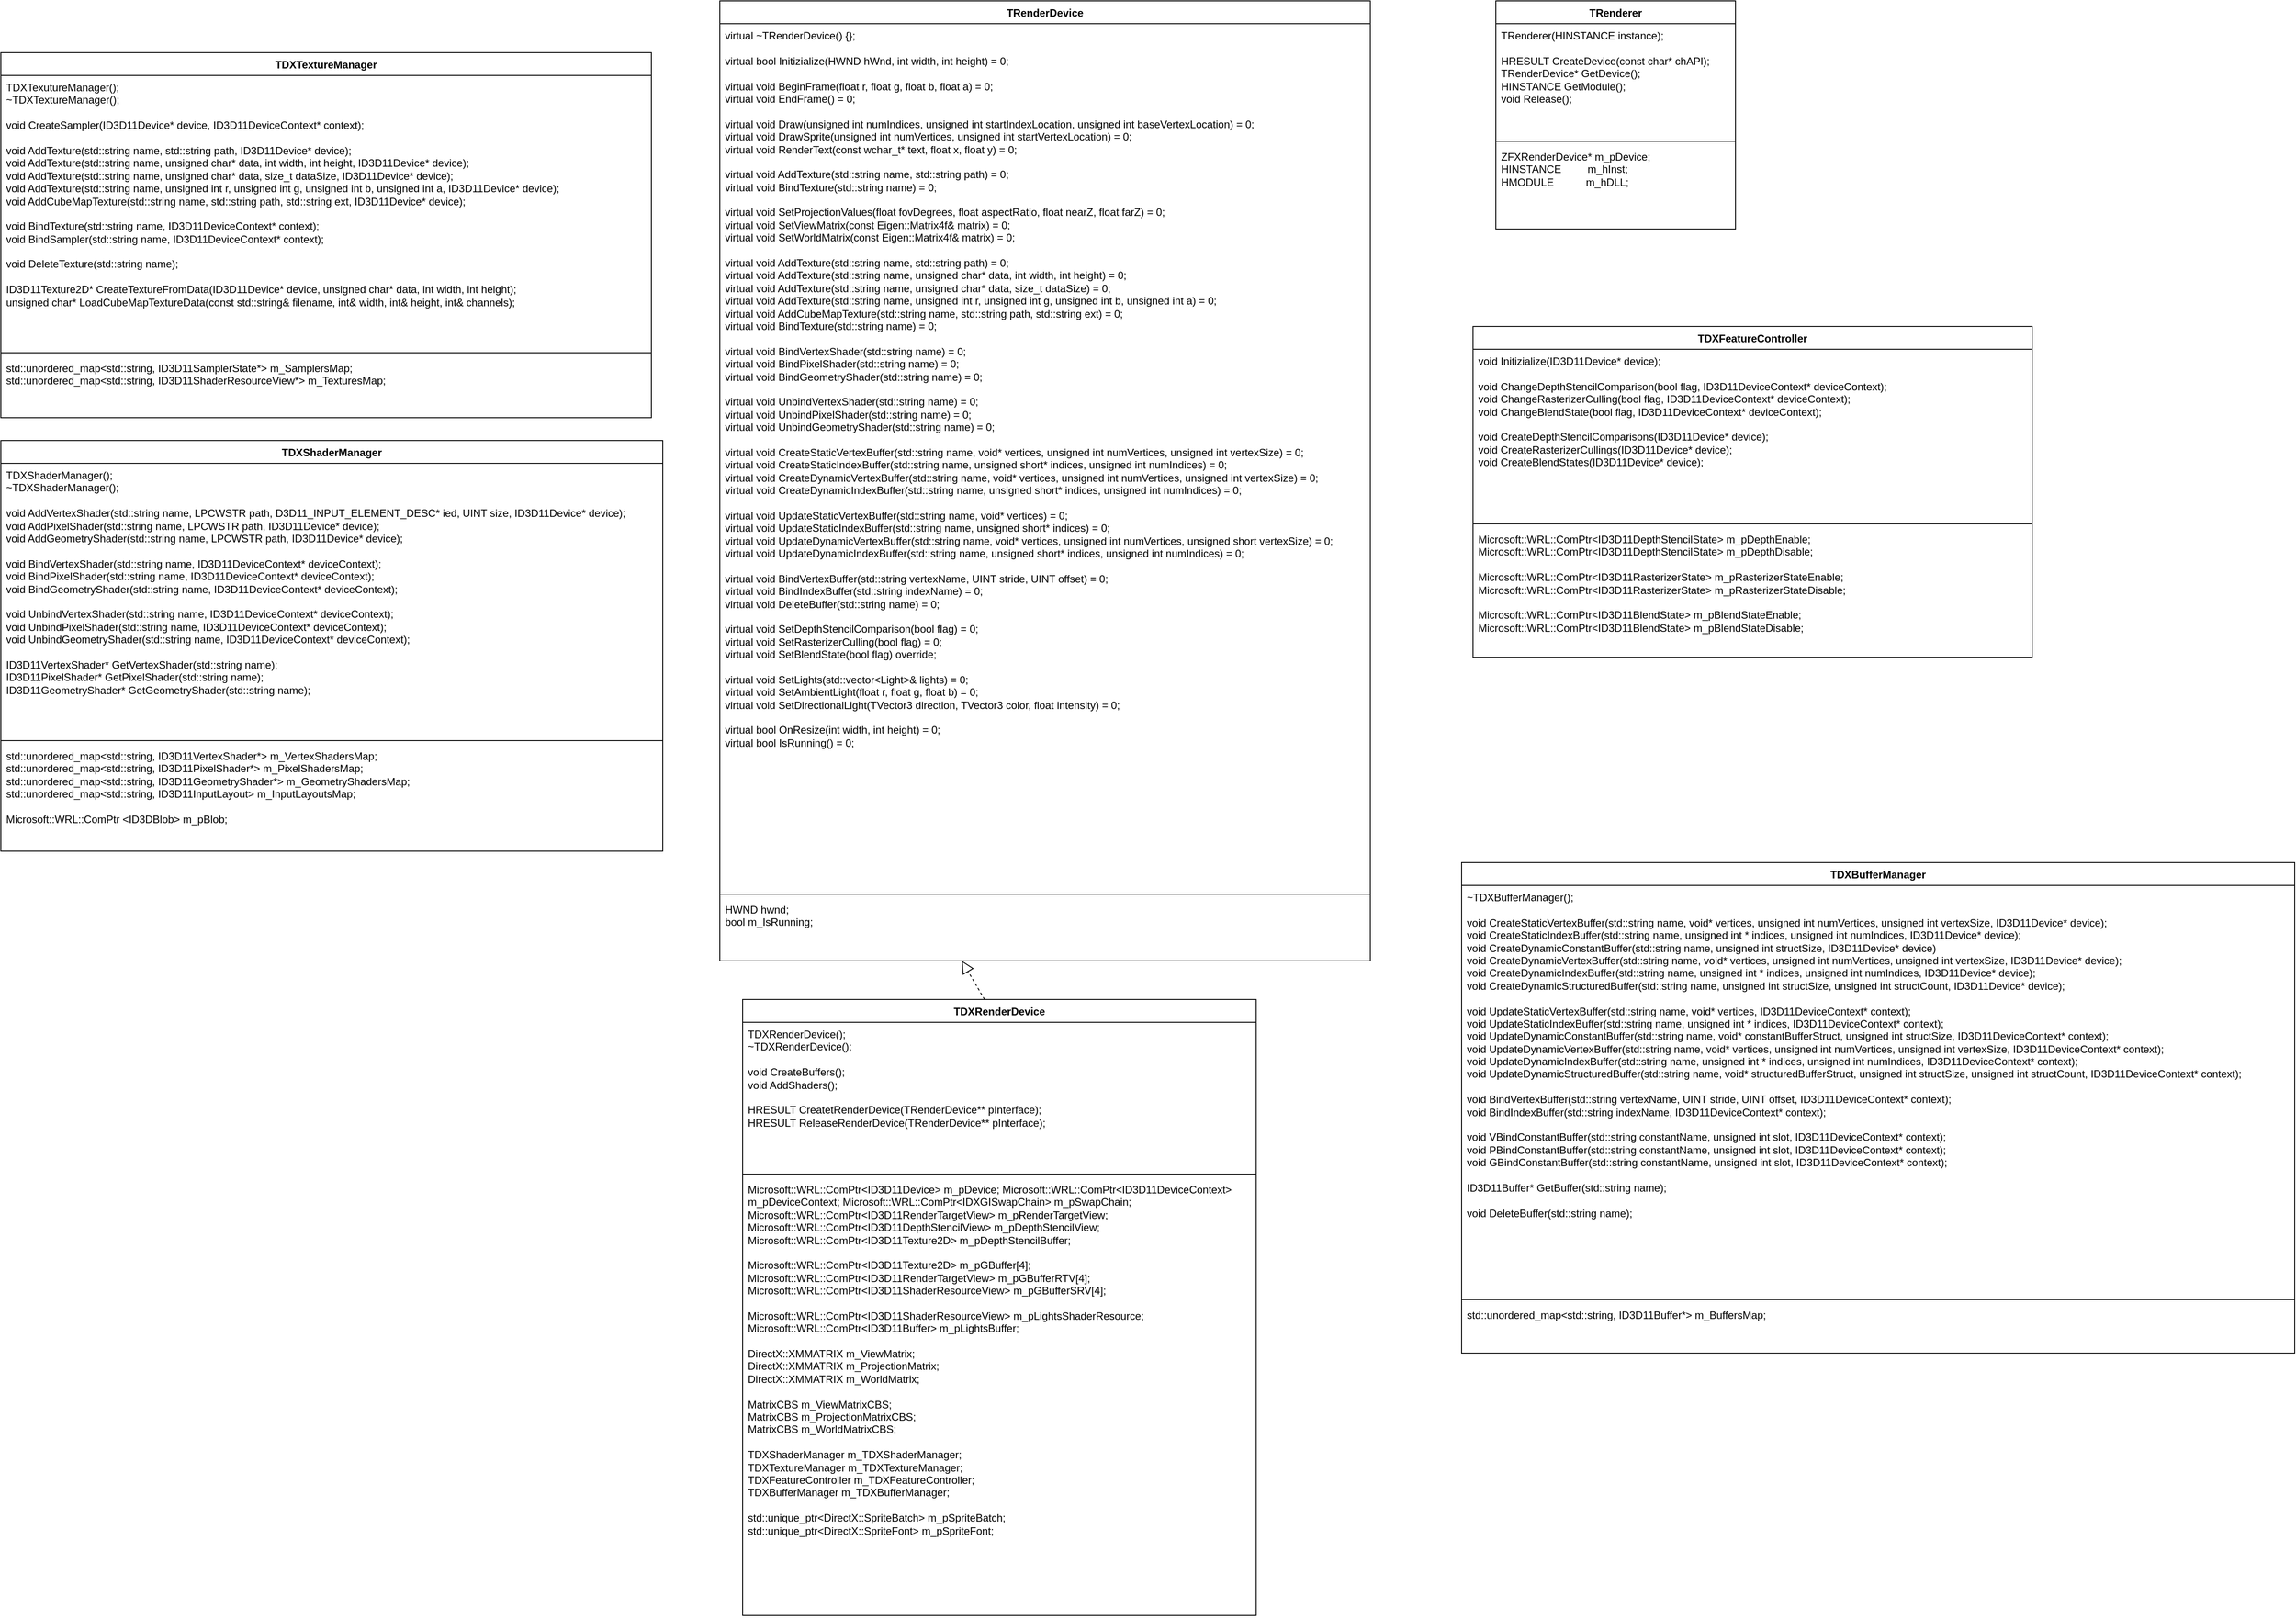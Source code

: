 <mxfile version="25.0.3">
  <diagram name="Страница — 1" id="iS9kPeVT_qTxmNW6HSiJ">
    <mxGraphModel dx="4785" dy="1955" grid="1" gridSize="13" guides="1" tooltips="1" connect="1" arrows="1" fold="1" page="0" pageScale="1" pageWidth="827" pageHeight="1169" background="none" math="0" shadow="0">
      <root>
        <mxCell id="0" />
        <mxCell id="1" parent="0" />
        <mxCell id="LnMvlJYZvyKWMzvUD1xX-2" value="TRenderDevice" style="swimlane;fontStyle=1;align=center;verticalAlign=top;childLayout=stackLayout;horizontal=1;startSize=26;horizontalStack=0;resizeParent=1;resizeParentMax=0;resizeLast=0;collapsible=1;marginBottom=0;whiteSpace=wrap;html=1;" parent="1" vertex="1">
          <mxGeometry x="-13" y="71" width="741" height="1094" as="geometry" />
        </mxCell>
        <mxCell id="LnMvlJYZvyKWMzvUD1xX-3" value="&lt;div&gt;virtual ~TRenderDevice() {};&lt;br&gt;&lt;/div&gt;&lt;div&gt;&lt;br&gt;&lt;/div&gt;&lt;div&gt;virtual bool Initizialize(HWND hWnd, int width, int height) = 0;&lt;/div&gt;&lt;div&gt;&lt;br&gt;&lt;/div&gt;&lt;div&gt;virtual void BeginFrame(float r, float g, float b, float a) = 0;&lt;/div&gt;&lt;div&gt;virtual void EndFrame() = 0;&lt;/div&gt;&lt;div&gt;&lt;br&gt;&lt;/div&gt;&lt;div&gt;virtual void Draw(unsigned int numIndices, unsigned int startIndexLocation, unsigned int baseVertexLocation) = 0;&lt;/div&gt;&lt;div&gt;virtual void DrawSprite(unsigned int numVertices, unsigned int startVertexLocation) = 0;&lt;br&gt;&lt;/div&gt;&lt;div&gt;virtual void RenderText(const wchar_t* text, float x, float y) = 0;&lt;br&gt;&lt;/div&gt;&lt;div&gt;&lt;br&gt;&lt;/div&gt;&lt;div&gt;virtual void AddTexture(std::string name, std::string path) = 0;&lt;br&gt;virtual void BindTexture(std::string name) = 0;&lt;br&gt;&lt;/div&gt;&lt;div&gt;&lt;br&gt;&lt;/div&gt;virtual void SetProjectionValues(float fovDegrees, float aspectRatio, float nearZ, float farZ) = 0;&lt;br&gt;&lt;div&gt;virtual void SetViewMatrix(const Eigen::Matrix4f&amp;amp; matrix) = 0;&lt;/div&gt;&lt;div&gt;virtual void SetWorldMatrix(const Eigen::Matrix4f&amp;amp; matrix) = 0;&lt;br&gt;&lt;/div&gt;&lt;div&gt;&lt;br&gt;&lt;/div&gt;&lt;div&gt;virtual void AddTexture(std::string name, std::string path) = 0;&lt;/div&gt;&lt;div&gt;virtual void AddTexture(std::string name, unsigned char* data, int width, int height) = 0;&lt;br&gt;virtual void AddTexture(std::string name, unsigned char* data, size_t dataSize) = 0;&lt;br&gt;&lt;/div&gt;&lt;div&gt;virtual void AddTexture(std::string name, unsigned int r, unsigned int g, unsigned int b, unsigned int a) = 0;&lt;br&gt;&lt;/div&gt;&lt;div&gt;virtual void AddCubeMapTexture(std::string name, std::string path, std::string ext) = 0;&lt;br&gt;&lt;/div&gt;&lt;div&gt;virtual void BindTexture(std::string name) = 0;&lt;/div&gt;&lt;div&gt;&lt;br&gt;&lt;/div&gt;&lt;div&gt;virtual void BindVertexShader(std::string name) = 0;&lt;br&gt;virtual void BindPixelShader(std::string name) = 0;&lt;/div&gt;&lt;div&gt;virtual void BindGeometryShader(std::string name) = 0;&lt;br&gt;&lt;br&gt;virtual void UnbindVertexShader(std::string name) = 0;&lt;br&gt;virtual void UnbindPixelShader(std::string name) = 0;&lt;br&gt;virtual void UnbindGeometryShader(std::string name) = 0;&lt;br&gt;&lt;/div&gt;&lt;div&gt;&lt;br&gt;&lt;/div&gt;&lt;div&gt;virtual void CreateStaticVertexBuffer(std::string name, void* vertices, unsigned int numVertices, unsigned int vertexSize) = 0;&lt;br&gt;virtual void CreateStaticIndexBuffer(std::string name, unsigned short* indices, unsigned int numIndices) = 0;&lt;/div&gt;&lt;div&gt;virtual void CreateDynamicVertexBuffer(std::string name, void* vertices, unsigned int numVertices, unsigned int vertexSize) = 0;&lt;br&gt;virtual void CreateDynamicIndexBuffer(std::string name, unsigned short* indices, unsigned int numIndices) = 0;&lt;br&gt;&lt;/div&gt;&lt;div&gt;&lt;br&gt;&lt;/div&gt;&lt;div&gt;virtual void UpdateStaticVertexBuffer(std::string name, void* vertices) = 0;&lt;br&gt;virtual void UpdateStaticIndexBuffer(std::string name, unsigned short* indices) = 0;&lt;/div&gt;&lt;div&gt;virtual void UpdateDynamicVertexBuffer(std::string name, void* vertices, unsigned int numVertices, unsigned short vertexSize) = 0;&lt;br&gt;virtual void UpdateDynamicIndexBuffer(std::string name, unsigned short* indices, unsigned int numIndices) = 0;&lt;br&gt;&lt;/div&gt;&lt;div&gt;&lt;br&gt;&lt;/div&gt;&lt;div&gt;virtual void BindVertexBuffer(std::string vertexName, UINT stride, UINT offset) = 0;&lt;br&gt;virtual void BindIndexBuffer(std::string indexName) = 0;&lt;br&gt;virtual void DeleteBuffer(std::string name) = 0;&lt;br&gt;&lt;/div&gt;&lt;div&gt;&lt;br&gt;&lt;/div&gt;&lt;div&gt;virtual void SetDepthStencilComparison(bool flag) = 0;&lt;br&gt;virtual void SetRasterizerCulling(bool flag) = 0;&lt;/div&gt;&lt;div&gt;virtual void SetBlendState(bool flag) override;&lt;/div&gt;&lt;div&gt;&lt;br&gt;&lt;/div&gt;&lt;div&gt;virtual void SetLights(std::vector&amp;lt;Light&amp;gt;&amp;amp; lights) = 0;&lt;br&gt;virtual void SetAmbientLight(float r, float g, float b) = 0;&lt;/div&gt;&lt;div&gt;virtual void SetDirectionalLight(TVector3 direction, TVector3 color, float intensity) = 0;&lt;br&gt;&lt;/div&gt;&lt;div&gt;&lt;br&gt;&lt;/div&gt;&lt;div&gt;virtual bool OnResize(int width, int height) = 0;&lt;/div&gt;&lt;div&gt;virtual bool IsRunning() = 0;&lt;br&gt;&lt;/div&gt;" style="text;strokeColor=none;fillColor=none;align=left;verticalAlign=top;spacingLeft=4;spacingRight=4;overflow=hidden;rotatable=0;points=[[0,0.5],[1,0.5]];portConstraint=eastwest;whiteSpace=wrap;html=1;" parent="LnMvlJYZvyKWMzvUD1xX-2" vertex="1">
          <mxGeometry y="26" width="741" height="988" as="geometry" />
        </mxCell>
        <mxCell id="LnMvlJYZvyKWMzvUD1xX-4" value="" style="line;strokeWidth=1;fillColor=none;align=left;verticalAlign=middle;spacingTop=-1;spacingLeft=3;spacingRight=3;rotatable=0;labelPosition=right;points=[];portConstraint=eastwest;strokeColor=inherit;" parent="LnMvlJYZvyKWMzvUD1xX-2" vertex="1">
          <mxGeometry y="1014" width="741" height="8" as="geometry" />
        </mxCell>
        <mxCell id="LnMvlJYZvyKWMzvUD1xX-5" value="&lt;div&gt;HWND hwnd;&lt;br&gt;&lt;/div&gt;&lt;div&gt;bool m_IsRunning;&lt;br&gt;&lt;/div&gt;" style="text;strokeColor=none;fillColor=none;align=left;verticalAlign=top;spacingLeft=4;spacingRight=4;overflow=hidden;rotatable=0;points=[[0,0.5],[1,0.5]];portConstraint=eastwest;whiteSpace=wrap;html=1;" parent="LnMvlJYZvyKWMzvUD1xX-2" vertex="1">
          <mxGeometry y="1022" width="741" height="72" as="geometry" />
        </mxCell>
        <mxCell id="LnMvlJYZvyKWMzvUD1xX-13" value="" style="endArrow=block;dashed=1;endFill=0;endSize=12;html=1;rounded=0;entryX=0.372;entryY=0.997;entryDx=0;entryDy=0;entryPerimeter=0;exitX=0.471;exitY=0;exitDx=0;exitDy=0;exitPerimeter=0;" parent="1" source="cNzNoUKR5_ti7T2eS_Fg-1" target="LnMvlJYZvyKWMzvUD1xX-5" edge="1">
          <mxGeometry width="160" relative="1" as="geometry">
            <mxPoint x="319" y="529" as="sourcePoint" />
            <mxPoint x="500" y="320" as="targetPoint" />
          </mxGeometry>
        </mxCell>
        <mxCell id="cNzNoUKR5_ti7T2eS_Fg-1" value="TDXRenderDevice" style="swimlane;fontStyle=1;align=center;verticalAlign=top;childLayout=stackLayout;horizontal=1;startSize=26;horizontalStack=0;resizeParent=1;resizeParentMax=0;resizeLast=0;collapsible=1;marginBottom=0;whiteSpace=wrap;html=1;" parent="1" vertex="1">
          <mxGeometry x="13" y="1209" width="585" height="702" as="geometry" />
        </mxCell>
        <mxCell id="cNzNoUKR5_ti7T2eS_Fg-2" value="&lt;div&gt;TDXRenderDevice();&lt;/div&gt;&lt;div&gt;~TDXRenderDevice();&lt;/div&gt;&lt;div&gt;&lt;br&gt;&lt;/div&gt;&lt;div&gt;void CreateBuffers();&lt;/div&gt;&lt;div&gt;void AddShaders();&lt;/div&gt;&lt;div&gt;&lt;br&gt;&lt;/div&gt;&lt;div&gt;HRESULT CreatetRenderDevice(TRenderDevice** pInterface);&amp;nbsp;&amp;nbsp;&amp;nbsp;&amp;nbsp;&lt;/div&gt;&lt;div&gt;HRESULT ReleaseRenderDevice(TRenderDevice** pInterface);&lt;br&gt;&lt;br&gt;&lt;/div&gt;" style="text;strokeColor=none;fillColor=none;align=left;verticalAlign=top;spacingLeft=4;spacingRight=4;overflow=hidden;rotatable=0;points=[[0,0.5],[1,0.5]];portConstraint=eastwest;whiteSpace=wrap;html=1;" parent="cNzNoUKR5_ti7T2eS_Fg-1" vertex="1">
          <mxGeometry y="26" width="585" height="169" as="geometry" />
        </mxCell>
        <mxCell id="cNzNoUKR5_ti7T2eS_Fg-3" value="" style="line;strokeWidth=1;fillColor=none;align=left;verticalAlign=middle;spacingTop=-1;spacingLeft=3;spacingRight=3;rotatable=0;labelPosition=right;points=[];portConstraint=eastwest;strokeColor=inherit;" parent="cNzNoUKR5_ti7T2eS_Fg-1" vertex="1">
          <mxGeometry y="195" width="585" height="8" as="geometry" />
        </mxCell>
        <mxCell id="cNzNoUKR5_ti7T2eS_Fg-4" value="&lt;div&gt;Microsoft::WRL::ComPtr&amp;lt;ID3D11Device&amp;gt; m_pDevice; Microsoft::WRL::ComPtr&amp;lt;ID3D11DeviceContext&amp;gt; m_pDeviceContext; Microsoft::WRL::ComPtr&amp;lt;IDXGISwapChain&amp;gt; m_pSwapChain; Microsoft::WRL::ComPtr&amp;lt;ID3D11RenderTargetView&amp;gt; m_pRenderTargetView; Microsoft::WRL::ComPtr&amp;lt;ID3D11DepthStencilView&amp;gt; m_pDepthStencilView; Microsoft::WRL::ComPtr&amp;lt;ID3D11Texture2D&amp;gt; m_pDepthStencilBuffer;&lt;/div&gt;&lt;div&gt;&lt;br&gt;&lt;/div&gt;&lt;div&gt;Microsoft::WRL::ComPtr&amp;lt;ID3D11Texture2D&amp;gt; m_pGBuffer[4];&lt;br&gt;Microsoft::WRL::ComPtr&amp;lt;ID3D11RenderTargetView&amp;gt; m_pGBufferRTV[4];&lt;br&gt;Microsoft::WRL::ComPtr&amp;lt;ID3D11ShaderResourceView&amp;gt; m_pGBufferSRV[4];&lt;/div&gt;&lt;div&gt;&lt;br&gt;&lt;/div&gt;&lt;div&gt;Microsoft::WRL::ComPtr&amp;lt;ID3D11ShaderResourceView&amp;gt; m_pLightsShaderResource;&lt;br&gt;Microsoft::WRL::ComPtr&amp;lt;ID3D11Buffer&amp;gt; m_pLightsBuffer;&lt;br&gt;&lt;/div&gt;&lt;div&gt;&lt;br&gt;&lt;/div&gt;DirectX::XMMATRIX m_ViewMatrix;&lt;br&gt;&lt;div&gt;DirectX::XMMATRIX m_ProjectionMatrix;&lt;/div&gt;&lt;div&gt;DirectX::XMMATRIX m_WorldMatrix;&lt;br&gt;&lt;/div&gt;&lt;br&gt;MatrixCBS m_ViewMatrixCBS;&lt;br&gt;&lt;div&gt;MatrixCBS m_ProjectionMatrixCBS;&lt;/div&gt;&lt;div&gt;MatrixCBS m_WorldMatrixCBS;&lt;br&gt;&lt;/div&gt;&lt;br&gt;TDXShaderManager m_TDXShaderManager;&lt;br&gt;TDXTextureManager m_TDXTextureManager;&lt;br&gt;TDXFeatureController m_TDXFeatureController;&lt;br&gt;&lt;div&gt;TDXBufferManager m_TDXBufferManager;&lt;/div&gt;&lt;div&gt;&lt;br&gt;&lt;/div&gt;&lt;div&gt;std::unique_ptr&amp;lt;DirectX::SpriteBatch&amp;gt; m_pSpriteBatch;&lt;br&gt;std::unique_ptr&amp;lt;DirectX::SpriteFont&amp;gt; m_pSpriteFont;&lt;br&gt;&lt;/div&gt;" style="text;strokeColor=none;fillColor=none;align=left;verticalAlign=top;spacingLeft=4;spacingRight=4;overflow=hidden;rotatable=0;points=[[0,0.5],[1,0.5]];portConstraint=eastwest;whiteSpace=wrap;html=1;" parent="cNzNoUKR5_ti7T2eS_Fg-1" vertex="1">
          <mxGeometry y="203" width="585" height="499" as="geometry" />
        </mxCell>
        <mxCell id="cNzNoUKR5_ti7T2eS_Fg-5" value="TRenderer" style="swimlane;fontStyle=1;align=center;verticalAlign=top;childLayout=stackLayout;horizontal=1;startSize=26;horizontalStack=0;resizeParent=1;resizeParentMax=0;resizeLast=0;collapsible=1;marginBottom=0;whiteSpace=wrap;html=1;" parent="1" vertex="1">
          <mxGeometry x="871" y="71" width="273" height="260" as="geometry" />
        </mxCell>
        <mxCell id="cNzNoUKR5_ti7T2eS_Fg-6" value="&lt;div&gt;TRenderer(HINSTANCE instance);&lt;/div&gt;&lt;div&gt;&lt;br&gt;&lt;/div&gt;&lt;div&gt;HRESULT CreateDevice(const char* chAPI);&lt;/div&gt;&lt;div&gt;TRenderDevice* GetDevice();&lt;/div&gt;&lt;div&gt;HINSTANCE GetModule();&lt;/div&gt;&lt;div&gt;void Release();&lt;br&gt;&lt;/div&gt;" style="text;strokeColor=none;fillColor=none;align=left;verticalAlign=top;spacingLeft=4;spacingRight=4;overflow=hidden;rotatable=0;points=[[0,0.5],[1,0.5]];portConstraint=eastwest;whiteSpace=wrap;html=1;" parent="cNzNoUKR5_ti7T2eS_Fg-5" vertex="1">
          <mxGeometry y="26" width="273" height="130" as="geometry" />
        </mxCell>
        <mxCell id="cNzNoUKR5_ti7T2eS_Fg-7" value="" style="line;strokeWidth=1;fillColor=none;align=left;verticalAlign=middle;spacingTop=-1;spacingLeft=3;spacingRight=3;rotatable=0;labelPosition=right;points=[];portConstraint=eastwest;strokeColor=inherit;" parent="cNzNoUKR5_ti7T2eS_Fg-5" vertex="1">
          <mxGeometry y="156" width="273" height="8" as="geometry" />
        </mxCell>
        <mxCell id="cNzNoUKR5_ti7T2eS_Fg-8" value="ZFXRenderDevice* m_pDevice;&lt;br&gt;HINSTANCE&amp;nbsp;&amp;nbsp;&amp;nbsp;&amp;nbsp;&amp;nbsp;&amp;nbsp;&amp;nbsp;&amp;nbsp; m_hInst;&lt;br&gt;HMODULE&amp;nbsp;&amp;nbsp;&amp;nbsp;&amp;nbsp;&amp;nbsp;&amp;nbsp;&amp;nbsp;&amp;nbsp;&amp;nbsp;&amp;nbsp; m_hDLL;" style="text;strokeColor=none;fillColor=none;align=left;verticalAlign=top;spacingLeft=4;spacingRight=4;overflow=hidden;rotatable=0;points=[[0,0.5],[1,0.5]];portConstraint=eastwest;whiteSpace=wrap;html=1;" parent="cNzNoUKR5_ti7T2eS_Fg-5" vertex="1">
          <mxGeometry y="164" width="273" height="96" as="geometry" />
        </mxCell>
        <mxCell id="Nmb29etkxSLf_LVVn4ak-1" value="TDXShaderManager" style="swimlane;fontStyle=1;align=center;verticalAlign=top;childLayout=stackLayout;horizontal=1;startSize=26;horizontalStack=0;resizeParent=1;resizeParentMax=0;resizeLast=0;collapsible=1;marginBottom=0;whiteSpace=wrap;html=1;" parent="1" vertex="1">
          <mxGeometry x="-832" y="572" width="754" height="468" as="geometry" />
        </mxCell>
        <mxCell id="Nmb29etkxSLf_LVVn4ak-2" value="&lt;div&gt;TDXShaderManager();&lt;/div&gt;&lt;div&gt;~TDXShaderManager();&lt;/div&gt;&lt;div&gt;&lt;br&gt;&lt;/div&gt;&lt;div&gt;void AddVertexShader(std::string name, LPCWSTR path, D3D11_INPUT_ELEMENT_DESC* ied, UINT size, ID3D11Device* device);&lt;/div&gt;&lt;div&gt;void AddPixelShader(std::string name, LPCWSTR path, ID3D11Device* device);&lt;/div&gt;&lt;div&gt;void AddGeometryShader(std::string name, LPCWSTR path, ID3D11Device* device);&lt;br&gt;&lt;/div&gt;&lt;div&gt;&lt;br&gt;&lt;/div&gt;&lt;div&gt;void BindVertexShader(std::string name, ID3D11DeviceContext* deviceContext);&lt;/div&gt;&lt;div&gt;void BindPixelShader(std::string name, ID3D11DeviceContext* deviceContext);&lt;/div&gt;&lt;div&gt;void BindGeometryShader(std::string name, ID3D11DeviceContext* deviceContext);&lt;br&gt;&lt;br&gt;void UnbindVertexShader(std::string name, ID3D11DeviceContext* deviceContext);&lt;br&gt;void UnbindPixelShader(std::string name, ID3D11DeviceContext* deviceContext);&lt;br&gt;void UnbindGeometryShader(std::string name, ID3D11DeviceContext* deviceContext);&lt;br&gt;&lt;/div&gt;&lt;div&gt;&lt;br&gt;&lt;/div&gt;&lt;div&gt;ID3D11VertexShader* GetVertexShader(std::string name);&lt;/div&gt;&lt;div&gt;ID3D11PixelShader* GetPixelShader(std::string name);&lt;/div&gt;&lt;div&gt;ID3D11GeometryShader* GetGeometryShader(std::string name);&lt;br&gt;&lt;/div&gt;" style="text;strokeColor=none;fillColor=none;align=left;verticalAlign=top;spacingLeft=4;spacingRight=4;overflow=hidden;rotatable=0;points=[[0,0.5],[1,0.5]];portConstraint=eastwest;whiteSpace=wrap;html=1;" parent="Nmb29etkxSLf_LVVn4ak-1" vertex="1">
          <mxGeometry y="26" width="754" height="312" as="geometry" />
        </mxCell>
        <mxCell id="Nmb29etkxSLf_LVVn4ak-3" value="" style="line;strokeWidth=1;fillColor=none;align=left;verticalAlign=middle;spacingTop=-1;spacingLeft=3;spacingRight=3;rotatable=0;labelPosition=right;points=[];portConstraint=eastwest;strokeColor=inherit;" parent="Nmb29etkxSLf_LVVn4ak-1" vertex="1">
          <mxGeometry y="338" width="754" height="8" as="geometry" />
        </mxCell>
        <mxCell id="Nmb29etkxSLf_LVVn4ak-4" value="&lt;div&gt;std::unordered_map&amp;lt;std::string, ID3D11VertexShader*&amp;gt; m_VertexShadersMap;&lt;/div&gt;&lt;div&gt;&lt;div&gt;std::unordered_map&amp;lt;std::string, ID3D11PixelShader*&amp;gt; m_PixelShadersMap;&lt;/div&gt;&lt;div&gt;std::unordered_map&amp;lt;std::string, ID3D11GeometryShader*&amp;gt; m_GeometryShadersMap;&lt;br&gt;&lt;/div&gt;&lt;div&gt;&lt;div&gt;std::unordered_map&amp;lt;std::string, ID3D11InputLayout&amp;gt; m_InputLayoutsMap;&lt;/div&gt;&lt;div&gt;&lt;br&gt;&lt;/div&gt;&lt;div&gt;Microsoft::WRL::ComPtr &amp;lt;ID3DBlob&amp;gt; m_pBlob;&lt;/div&gt;&lt;/div&gt;&lt;/div&gt;" style="text;strokeColor=none;fillColor=none;align=left;verticalAlign=top;spacingLeft=4;spacingRight=4;overflow=hidden;rotatable=0;points=[[0,0.5],[1,0.5]];portConstraint=eastwest;whiteSpace=wrap;html=1;" parent="Nmb29etkxSLf_LVVn4ak-1" vertex="1">
          <mxGeometry y="346" width="754" height="122" as="geometry" />
        </mxCell>
        <mxCell id="j0UoL_jZY-VV4XArSAp1-1" value="&lt;div&gt;TDXTextureManager&lt;/div&gt;" style="swimlane;fontStyle=1;align=center;verticalAlign=top;childLayout=stackLayout;horizontal=1;startSize=26;horizontalStack=0;resizeParent=1;resizeParentMax=0;resizeLast=0;collapsible=1;marginBottom=0;whiteSpace=wrap;html=1;" parent="1" vertex="1">
          <mxGeometry x="-832" y="130" width="741" height="416" as="geometry" />
        </mxCell>
        <mxCell id="j0UoL_jZY-VV4XArSAp1-2" value="&lt;div&gt;TDXTexutureManager();&lt;/div&gt;&lt;div&gt;~TDXTextureManager();&lt;/div&gt;&lt;div&gt;&lt;br&gt;&lt;/div&gt;&lt;div&gt;void CreateSampler(ID3D11Device* device, ID3D11DeviceContext* context);&lt;br&gt;&lt;/div&gt;&lt;div&gt;&lt;br&gt;&lt;/div&gt;&lt;div&gt;void AddTexture(std::string name, std::string path, ID3D11Device* device);&lt;/div&gt;&lt;div&gt;void AddTexture(std::string name, unsigned char* data, int width, int height, ID3D11Device* device);&lt;br&gt;void AddTexture(std::string name, unsigned char* data, size_t dataSize, ID3D11Device* device);&lt;br&gt;&lt;/div&gt;&lt;div&gt;void AddTexture(std::string name, unsigned int r, unsigned int g, unsigned int b, unsigned int a, ID3D11Device* device);&lt;br&gt;&lt;/div&gt;&lt;div&gt;void AddCubeMapTexture(std::string name, std::string path, std::string ext, ID3D11Device* device);&lt;br&gt;&lt;/div&gt;&lt;div&gt;&lt;br&gt;&lt;/div&gt;&lt;div&gt;void BindTexture(std::string name, ID3D11DeviceContext* context);&lt;/div&gt;&lt;div&gt;void BindSampler(std::string name, ID3D11DeviceContext* context);&lt;br&gt;&lt;/div&gt;&lt;div&gt;&lt;br&gt;&lt;/div&gt;&lt;div&gt;void DeleteTexture(std::string name);&lt;/div&gt;&lt;div&gt;&lt;br&gt;&lt;/div&gt;&lt;div&gt;ID3D11Texture2D* CreateTextureFromData(ID3D11Device* device, unsigned char* data, int width, int height);&lt;br&gt;&lt;/div&gt;&lt;div&gt;unsigned char* LoadCubeMapTextureData(const std::string&amp;amp; filename, int&amp;amp; width, int&amp;amp; height, int&amp;amp; channels);&lt;/div&gt;" style="text;strokeColor=none;fillColor=none;align=left;verticalAlign=top;spacingLeft=4;spacingRight=4;overflow=hidden;rotatable=0;points=[[0,0.5],[1,0.5]];portConstraint=eastwest;whiteSpace=wrap;html=1;" parent="j0UoL_jZY-VV4XArSAp1-1" vertex="1">
          <mxGeometry y="26" width="741" height="312" as="geometry" />
        </mxCell>
        <mxCell id="j0UoL_jZY-VV4XArSAp1-3" value="" style="line;strokeWidth=1;fillColor=none;align=left;verticalAlign=middle;spacingTop=-1;spacingLeft=3;spacingRight=3;rotatable=0;labelPosition=right;points=[];portConstraint=eastwest;strokeColor=inherit;" parent="j0UoL_jZY-VV4XArSAp1-1" vertex="1">
          <mxGeometry y="338" width="741" height="8" as="geometry" />
        </mxCell>
        <mxCell id="j0UoL_jZY-VV4XArSAp1-4" value="std::unordered_map&amp;lt;std::string, ID3D11SamplerState*&amp;gt; m_SamplersMap;&lt;br&gt;&lt;div&gt;std::unordered_map&amp;lt;std::string, ID3D11ShaderResourceView*&amp;gt; m_TexturesMap;&lt;/div&gt;" style="text;strokeColor=none;fillColor=none;align=left;verticalAlign=top;spacingLeft=4;spacingRight=4;overflow=hidden;rotatable=0;points=[[0,0.5],[1,0.5]];portConstraint=eastwest;whiteSpace=wrap;html=1;" parent="j0UoL_jZY-VV4XArSAp1-1" vertex="1">
          <mxGeometry y="346" width="741" height="70" as="geometry" />
        </mxCell>
        <mxCell id="85-j-p2QJw2XKJVX7Edh-1" value="TDXFeatureController" style="swimlane;fontStyle=1;align=center;verticalAlign=top;childLayout=stackLayout;horizontal=1;startSize=26;horizontalStack=0;resizeParent=1;resizeParentMax=0;resizeLast=0;collapsible=1;marginBottom=0;whiteSpace=wrap;html=1;" parent="1" vertex="1">
          <mxGeometry x="845" y="442" width="637" height="377" as="geometry" />
        </mxCell>
        <mxCell id="85-j-p2QJw2XKJVX7Edh-2" value="&lt;div&gt;&lt;span class=&quot;hljs-type&quot;&gt;void Initizialize(ID3D11Device* device);&lt;br&gt;&lt;/span&gt;&lt;/div&gt;&lt;div&gt;&lt;span class=&quot;hljs-type&quot;&gt;&lt;br&gt;&lt;/span&gt;&lt;/div&gt;void ChangeDepthStencilComparison(bool flag, ID3D11DeviceContext* deviceContext);&lt;br&gt;void ChangeRasterizerCulling(bool flag, ID3D11DeviceContext* deviceContext);&lt;br&gt;void ChangeBlendState(bool flag, ID3D11DeviceContext* deviceContext);&lt;div&gt;&lt;span class=&quot;hljs-params&quot;&gt;&lt;br&gt;&lt;/span&gt;&lt;/div&gt;&lt;div&gt;&lt;span class=&quot;hljs-params&quot;&gt;void CreateDepthStencilComparisons(ID3D11Device* device);&lt;br&gt;void CreateRasterizerCullings(ID3D11Device* device);&lt;br&gt;void CreateBlendStates(ID3D11Device* device);&lt;br&gt;&lt;/span&gt;&lt;/div&gt;" style="text;strokeColor=none;fillColor=none;align=left;verticalAlign=top;spacingLeft=4;spacingRight=4;overflow=hidden;rotatable=0;points=[[0,0.5],[1,0.5]];portConstraint=eastwest;whiteSpace=wrap;html=1;" parent="85-j-p2QJw2XKJVX7Edh-1" vertex="1">
          <mxGeometry y="26" width="637" height="195" as="geometry" />
        </mxCell>
        <mxCell id="85-j-p2QJw2XKJVX7Edh-3" value="" style="line;strokeWidth=1;fillColor=none;align=left;verticalAlign=middle;spacingTop=-1;spacingLeft=3;spacingRight=3;rotatable=0;labelPosition=right;points=[];portConstraint=eastwest;strokeColor=inherit;" parent="85-j-p2QJw2XKJVX7Edh-1" vertex="1">
          <mxGeometry y="221" width="637" height="8" as="geometry" />
        </mxCell>
        <mxCell id="85-j-p2QJw2XKJVX7Edh-4" value="Microsoft::WRL::ComPtr&amp;lt;ID3D11DepthStencilState&amp;gt; m_pDepthEnable;&lt;br&gt;Microsoft::WRL::ComPtr&amp;lt;ID3D11DepthStencilState&amp;gt; m_pDepthDisable;&lt;br&gt;&lt;br&gt;Microsoft::WRL::ComPtr&amp;lt;ID3D11RasterizerState&amp;gt; m_pRasterizerStateEnable;&lt;br&gt;Microsoft::WRL::ComPtr&amp;lt;ID3D11RasterizerState&amp;gt; m_pRasterizerStateDisable;&lt;br&gt;&lt;br&gt;Microsoft::WRL::ComPtr&amp;lt;ID3D11BlendState&amp;gt; m_pBlendStateEnable;&lt;br&gt;Microsoft::WRL::ComPtr&amp;lt;ID3D11BlendState&amp;gt; m_pBlendStateDisable;" style="text;strokeColor=none;fillColor=none;align=left;verticalAlign=top;spacingLeft=4;spacingRight=4;overflow=hidden;rotatable=0;points=[[0,0.5],[1,0.5]];portConstraint=eastwest;whiteSpace=wrap;html=1;" parent="85-j-p2QJw2XKJVX7Edh-1" vertex="1">
          <mxGeometry y="229" width="637" height="148" as="geometry" />
        </mxCell>
        <mxCell id="zGQ5QOaMirLtcjMx9zrs-1" value="TDXBufferManager" style="swimlane;fontStyle=1;align=center;verticalAlign=top;childLayout=stackLayout;horizontal=1;startSize=26;horizontalStack=0;resizeParent=1;resizeParentMax=0;resizeLast=0;collapsible=1;marginBottom=0;whiteSpace=wrap;html=1;" parent="1" vertex="1">
          <mxGeometry x="832" y="1053" width="949" height="559" as="geometry" />
        </mxCell>
        <mxCell id="zGQ5QOaMirLtcjMx9zrs-2" value="~TDXBufferManager();&lt;br&gt;&lt;br&gt;void CreateStaticVertexBuffer(std::string name, void* vertices, unsigned int numVertices, unsigned int vertexSize, ID3D11Device* device);&lt;br&gt;&lt;div&gt;void CreateStaticIndexBuffer(std::string name, unsigned&amp;nbsp;int * indices, unsigned int numIndices, ID3D11Device* device);&lt;/div&gt;&lt;div&gt;void CreateDynamicConstantBuffer(std::string name, unsigned int structSize, ID3D11Device* device)&lt;/div&gt;&lt;div&gt;void CreateDynamicVertexBuffer(std::string name, void* vertices, unsigned int numVertices, unsigned int vertexSize, ID3D11Device* device);&lt;br&gt;void CreateDynamicIndexBuffer(std::string name, unsigned&amp;nbsp;int * indices, unsigned int numIndices, ID3D11Device* device);&lt;/div&gt;&lt;div&gt;void CreateDynamicStructuredBuffer(std::string name, unsigned int structSize, unsigned int structCount, ID3D11Device* device);&lt;br&gt;&lt;/div&gt;&lt;br&gt;void UpdateStaticVertexBuffer(std::string name, void* vertices, ID3D11DeviceContext* context);&lt;br&gt;&lt;div&gt;void UpdateStaticIndexBuffer(std::string name, unsigned&amp;nbsp;int * indices, ID3D11DeviceContext* context);&lt;/div&gt;&lt;div&gt;void UpdateDynamicConstantBuffer(std::string name, void* constantBufferStruct, unsigned int structSize, ID3D11DeviceContext* context);&lt;/div&gt;&lt;div&gt;void UpdateDynamicVertexBuffer(std::string name, void* vertices, unsigned int numVertices, unsigned int vertexSize, ID3D11DeviceContext* context);&lt;br&gt;void UpdateDynamicIndexBuffer(std::string name, unsigned&amp;nbsp;int * indices, unsigned int numIndices, ID3D11DeviceContext* context);&lt;/div&gt;&lt;div&gt;void UpdateDynamicStructuredBuffer(std::string name, void* structuredBufferStruct, unsigned int structSize, unsigned int structCount, ID3D11DeviceContext* context);&lt;br&gt;&lt;/div&gt;&lt;br&gt;void BindVertexBuffer(std::string vertexName, UINT stride, UINT offset, ID3D11DeviceContext* context);&lt;br&gt;&lt;div&gt;void BindIndexBuffer(std::string indexName, ID3D11DeviceContext* context);&lt;/div&gt;&lt;div&gt;&lt;br&gt;&lt;/div&gt;&lt;div&gt;void VBindConstantBuffer(std::string constantName, unsigned int slot, ID3D11DeviceContext* context);&lt;br&gt;void PBindConstantBuffer(std::string constantName, unsigned int slot, ID3D11DeviceContext* context);&lt;/div&gt;&lt;div&gt;void GBindConstantBuffer(std::string constantName, unsigned int slot, ID3D11DeviceContext* context);&lt;br&gt;&lt;/div&gt;&lt;div&gt;&lt;br&gt;&lt;/div&gt;&lt;div&gt;ID3D11Buffer* GetBuffer(std::string name);&lt;br&gt;&lt;/div&gt;&lt;div&gt;&lt;br&gt;&lt;/div&gt;void DeleteBuffer(std::string name);" style="text;strokeColor=none;fillColor=none;align=left;verticalAlign=top;spacingLeft=4;spacingRight=4;overflow=hidden;rotatable=0;points=[[0,0.5],[1,0.5]];portConstraint=eastwest;whiteSpace=wrap;html=1;" parent="zGQ5QOaMirLtcjMx9zrs-1" vertex="1">
          <mxGeometry y="26" width="949" height="468" as="geometry" />
        </mxCell>
        <mxCell id="zGQ5QOaMirLtcjMx9zrs-3" value="" style="line;strokeWidth=1;fillColor=none;align=left;verticalAlign=middle;spacingTop=-1;spacingLeft=3;spacingRight=3;rotatable=0;labelPosition=right;points=[];portConstraint=eastwest;strokeColor=inherit;" parent="zGQ5QOaMirLtcjMx9zrs-1" vertex="1">
          <mxGeometry y="494" width="949" height="8" as="geometry" />
        </mxCell>
        <mxCell id="zGQ5QOaMirLtcjMx9zrs-4" value="&lt;div&gt;std::unordered_map&amp;lt;std::string, ID3D11Buffer*&amp;gt; m_BuffersMap;&lt;/div&gt;" style="text;strokeColor=none;fillColor=none;align=left;verticalAlign=top;spacingLeft=4;spacingRight=4;overflow=hidden;rotatable=0;points=[[0,0.5],[1,0.5]];portConstraint=eastwest;whiteSpace=wrap;html=1;" parent="zGQ5QOaMirLtcjMx9zrs-1" vertex="1">
          <mxGeometry y="502" width="949" height="57" as="geometry" />
        </mxCell>
      </root>
    </mxGraphModel>
  </diagram>
</mxfile>
